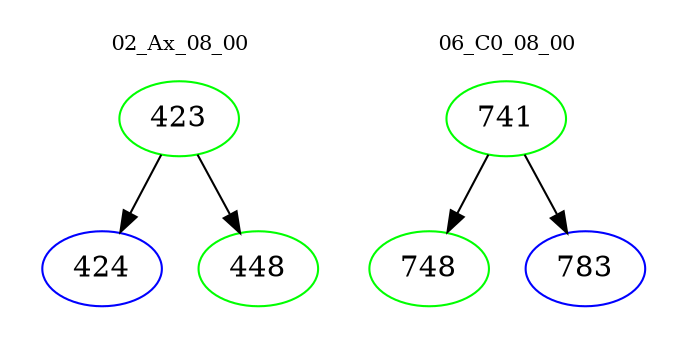 digraph{
subgraph cluster_0 {
color = white
label = "02_Ax_08_00";
fontsize=10;
T0_423 [label="423", color="green"]
T0_423 -> T0_424 [color="black"]
T0_424 [label="424", color="blue"]
T0_423 -> T0_448 [color="black"]
T0_448 [label="448", color="green"]
}
subgraph cluster_1 {
color = white
label = "06_C0_08_00";
fontsize=10;
T1_741 [label="741", color="green"]
T1_741 -> T1_748 [color="black"]
T1_748 [label="748", color="green"]
T1_741 -> T1_783 [color="black"]
T1_783 [label="783", color="blue"]
}
}
